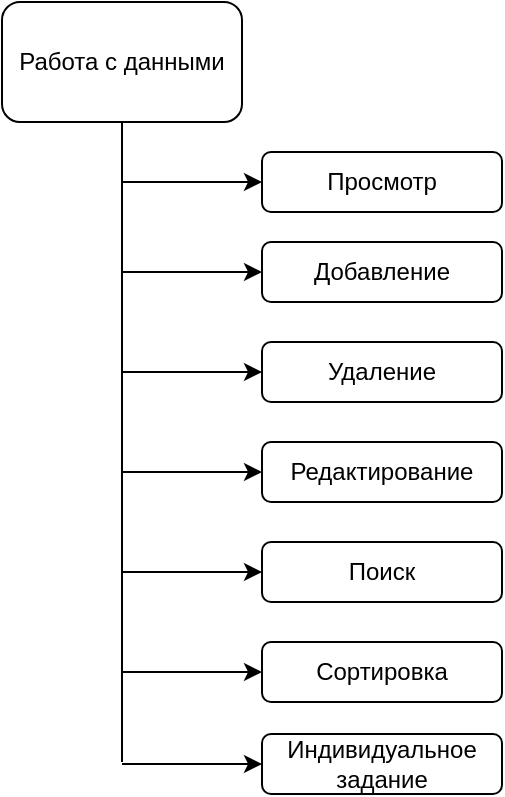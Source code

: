 <mxfile version="26.1.1">
  <diagram name="Page-1" id="MIkv1Ov7sTaoSRSfVZsq">
    <mxGraphModel dx="1674" dy="738" grid="1" gridSize="10" guides="1" tooltips="1" connect="1" arrows="1" fold="1" page="1" pageScale="1" pageWidth="850" pageHeight="1100" math="0" shadow="0">
      <root>
        <mxCell id="0" />
        <mxCell id="1" parent="0" />
        <mxCell id="AwpaZWjnoMy4yh5a1kLy-2" value="Работа с данными" style="rounded=1;whiteSpace=wrap;html=1;" parent="1" vertex="1">
          <mxGeometry x="40" y="40" width="120" height="60" as="geometry" />
        </mxCell>
        <mxCell id="AwpaZWjnoMy4yh5a1kLy-3" value="" style="endArrow=none;html=1;rounded=0;entryX=0.5;entryY=1;entryDx=0;entryDy=0;" parent="1" target="AwpaZWjnoMy4yh5a1kLy-2" edge="1">
          <mxGeometry width="50" height="50" relative="1" as="geometry">
            <mxPoint x="100" y="420" as="sourcePoint" />
            <mxPoint x="290" y="210" as="targetPoint" />
          </mxGeometry>
        </mxCell>
        <mxCell id="AwpaZWjnoMy4yh5a1kLy-4" value="" style="endArrow=classic;html=1;rounded=0;" parent="1" edge="1">
          <mxGeometry width="50" height="50" relative="1" as="geometry">
            <mxPoint x="100" y="130" as="sourcePoint" />
            <mxPoint x="170" y="130" as="targetPoint" />
          </mxGeometry>
        </mxCell>
        <mxCell id="AwpaZWjnoMy4yh5a1kLy-5" value="Просмотр" style="rounded=1;whiteSpace=wrap;html=1;" parent="1" vertex="1">
          <mxGeometry x="170" y="115" width="120" height="30" as="geometry" />
        </mxCell>
        <mxCell id="AwpaZWjnoMy4yh5a1kLy-12" value="" style="endArrow=classic;html=1;rounded=0;" parent="1" edge="1">
          <mxGeometry width="50" height="50" relative="1" as="geometry">
            <mxPoint x="100" y="175" as="sourcePoint" />
            <mxPoint x="170" y="175" as="targetPoint" />
          </mxGeometry>
        </mxCell>
        <mxCell id="AwpaZWjnoMy4yh5a1kLy-13" value="Добавление" style="rounded=1;whiteSpace=wrap;html=1;" parent="1" vertex="1">
          <mxGeometry x="170" y="160" width="120" height="30" as="geometry" />
        </mxCell>
        <mxCell id="AwpaZWjnoMy4yh5a1kLy-14" value="" style="endArrow=classic;html=1;rounded=0;" parent="1" edge="1">
          <mxGeometry width="50" height="50" relative="1" as="geometry">
            <mxPoint x="100" y="225" as="sourcePoint" />
            <mxPoint x="170" y="225" as="targetPoint" />
          </mxGeometry>
        </mxCell>
        <mxCell id="AwpaZWjnoMy4yh5a1kLy-15" value="Удаление" style="rounded=1;whiteSpace=wrap;html=1;" parent="1" vertex="1">
          <mxGeometry x="170" y="210" width="120" height="30" as="geometry" />
        </mxCell>
        <mxCell id="AwpaZWjnoMy4yh5a1kLy-16" value="" style="endArrow=classic;html=1;rounded=0;" parent="1" edge="1">
          <mxGeometry width="50" height="50" relative="1" as="geometry">
            <mxPoint x="100" y="275" as="sourcePoint" />
            <mxPoint x="170" y="275" as="targetPoint" />
          </mxGeometry>
        </mxCell>
        <mxCell id="AwpaZWjnoMy4yh5a1kLy-17" value="Редактирование" style="rounded=1;whiteSpace=wrap;html=1;" parent="1" vertex="1">
          <mxGeometry x="170" y="260" width="120" height="30" as="geometry" />
        </mxCell>
        <mxCell id="AwpaZWjnoMy4yh5a1kLy-18" value="" style="endArrow=classic;html=1;rounded=0;" parent="1" edge="1">
          <mxGeometry width="50" height="50" relative="1" as="geometry">
            <mxPoint x="100" y="325" as="sourcePoint" />
            <mxPoint x="170" y="325" as="targetPoint" />
          </mxGeometry>
        </mxCell>
        <mxCell id="AwpaZWjnoMy4yh5a1kLy-19" value="Поиск" style="rounded=1;whiteSpace=wrap;html=1;" parent="1" vertex="1">
          <mxGeometry x="170" y="310" width="120" height="30" as="geometry" />
        </mxCell>
        <mxCell id="AwpaZWjnoMy4yh5a1kLy-20" value="" style="endArrow=classic;html=1;rounded=0;" parent="1" edge="1">
          <mxGeometry width="50" height="50" relative="1" as="geometry">
            <mxPoint x="100" y="375" as="sourcePoint" />
            <mxPoint x="170" y="375" as="targetPoint" />
          </mxGeometry>
        </mxCell>
        <mxCell id="AwpaZWjnoMy4yh5a1kLy-21" value="Сортировка" style="rounded=1;whiteSpace=wrap;html=1;" parent="1" vertex="1">
          <mxGeometry x="170" y="360" width="120" height="30" as="geometry" />
        </mxCell>
        <mxCell id="AwpaZWjnoMy4yh5a1kLy-22" value="" style="endArrow=classic;html=1;rounded=0;" parent="1" edge="1">
          <mxGeometry width="50" height="50" relative="1" as="geometry">
            <mxPoint x="100" y="421" as="sourcePoint" />
            <mxPoint x="170" y="421" as="targetPoint" />
          </mxGeometry>
        </mxCell>
        <mxCell id="AwpaZWjnoMy4yh5a1kLy-23" value="Индивидуальное задание" style="rounded=1;whiteSpace=wrap;html=1;" parent="1" vertex="1">
          <mxGeometry x="170" y="406" width="120" height="30" as="geometry" />
        </mxCell>
      </root>
    </mxGraphModel>
  </diagram>
</mxfile>
